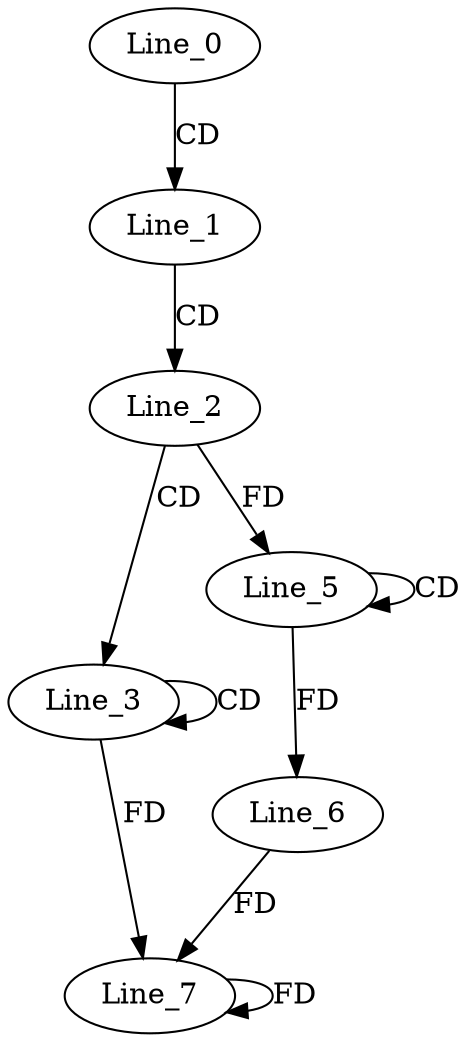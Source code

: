 digraph G {
  Line_0;
  Line_1;
  Line_2;
  Line_3;
  Line_3;
  Line_5;
  Line_5;
  Line_6;
  Line_7;
  Line_7;
  Line_6;
  Line_0 -> Line_1 [ label="CD" ];
  Line_1 -> Line_2 [ label="CD" ];
  Line_2 -> Line_3 [ label="CD" ];
  Line_3 -> Line_3 [ label="CD" ];
  Line_5 -> Line_5 [ label="CD" ];
  Line_2 -> Line_5 [ label="FD" ];
  Line_5 -> Line_6 [ label="FD" ];
  Line_3 -> Line_7 [ label="FD" ];
  Line_7 -> Line_7 [ label="FD" ];
  Line_6 -> Line_7 [ label="FD" ];
}
